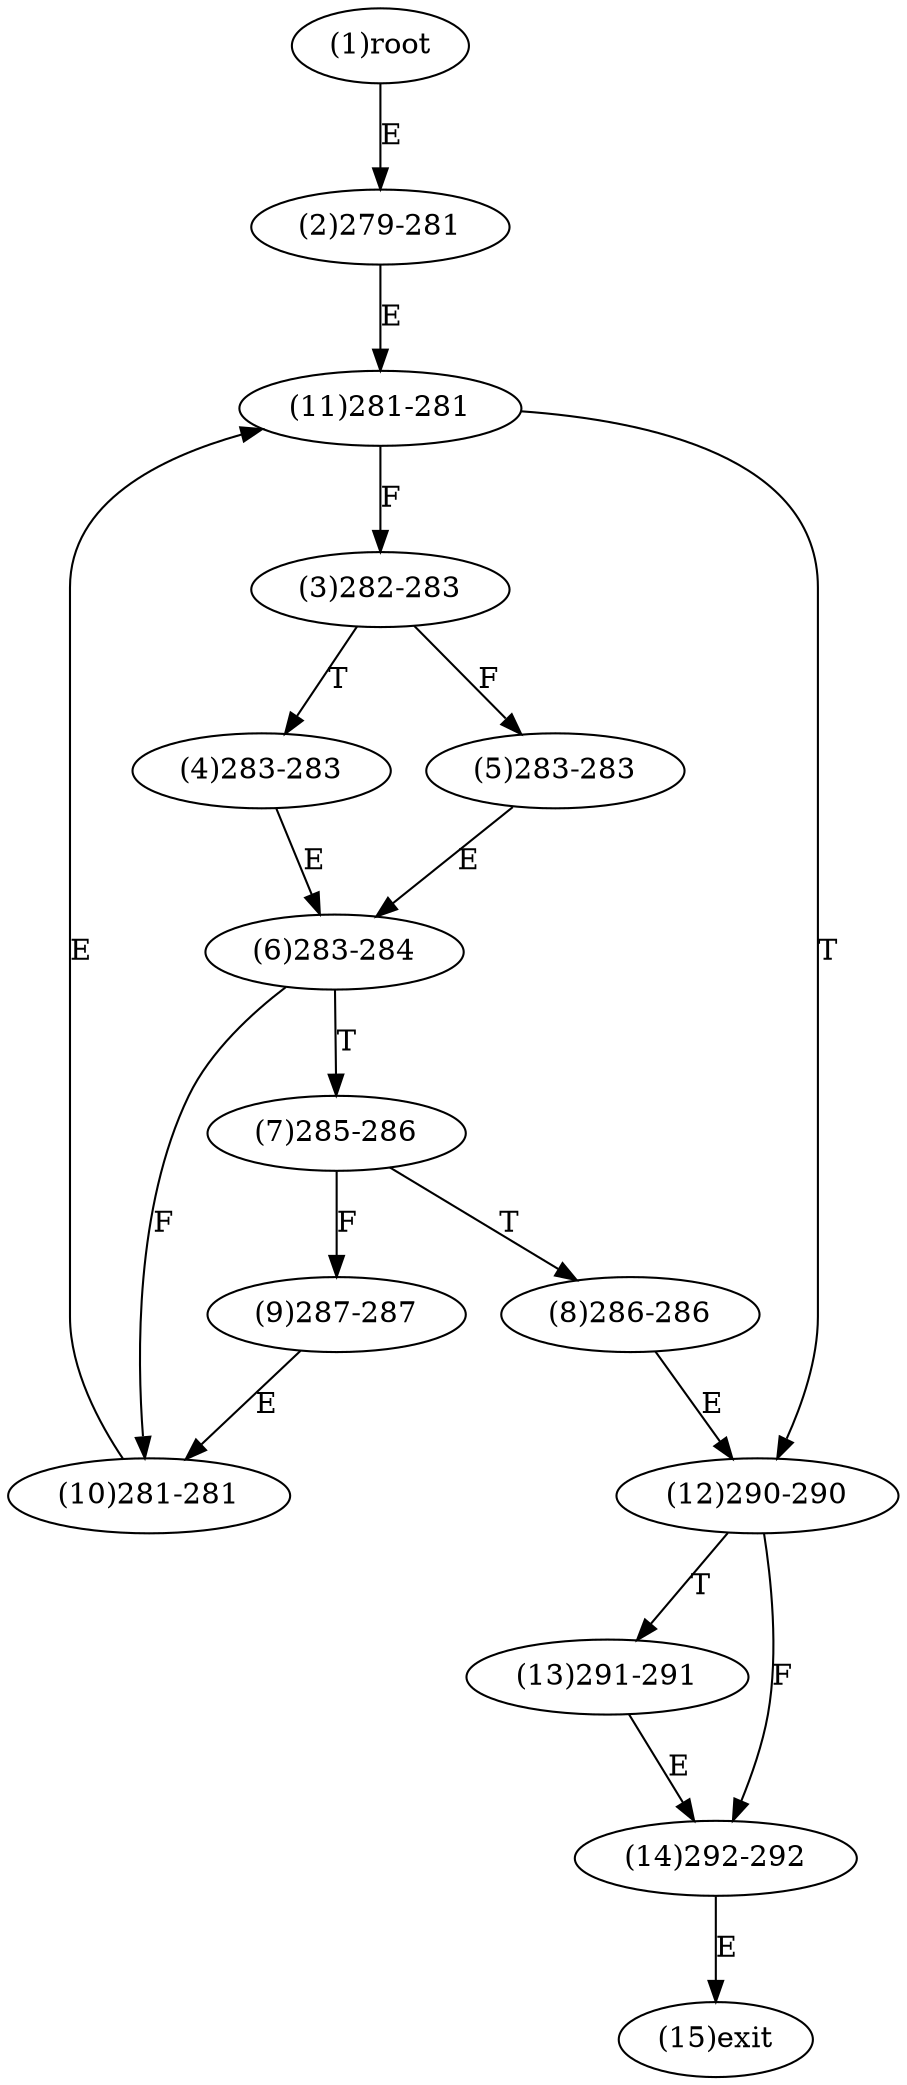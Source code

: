 digraph "" { 
1[ label="(1)root"];
2[ label="(2)279-281"];
3[ label="(3)282-283"];
4[ label="(4)283-283"];
5[ label="(5)283-283"];
6[ label="(6)283-284"];
7[ label="(7)285-286"];
8[ label="(8)286-286"];
9[ label="(9)287-287"];
10[ label="(10)281-281"];
11[ label="(11)281-281"];
12[ label="(12)290-290"];
13[ label="(13)291-291"];
14[ label="(14)292-292"];
15[ label="(15)exit"];
1->2[ label="E"];
2->11[ label="E"];
3->5[ label="F"];
3->4[ label="T"];
4->6[ label="E"];
5->6[ label="E"];
6->10[ label="F"];
6->7[ label="T"];
7->9[ label="F"];
7->8[ label="T"];
8->12[ label="E"];
9->10[ label="E"];
10->11[ label="E"];
11->3[ label="F"];
11->12[ label="T"];
12->14[ label="F"];
12->13[ label="T"];
13->14[ label="E"];
14->15[ label="E"];
}